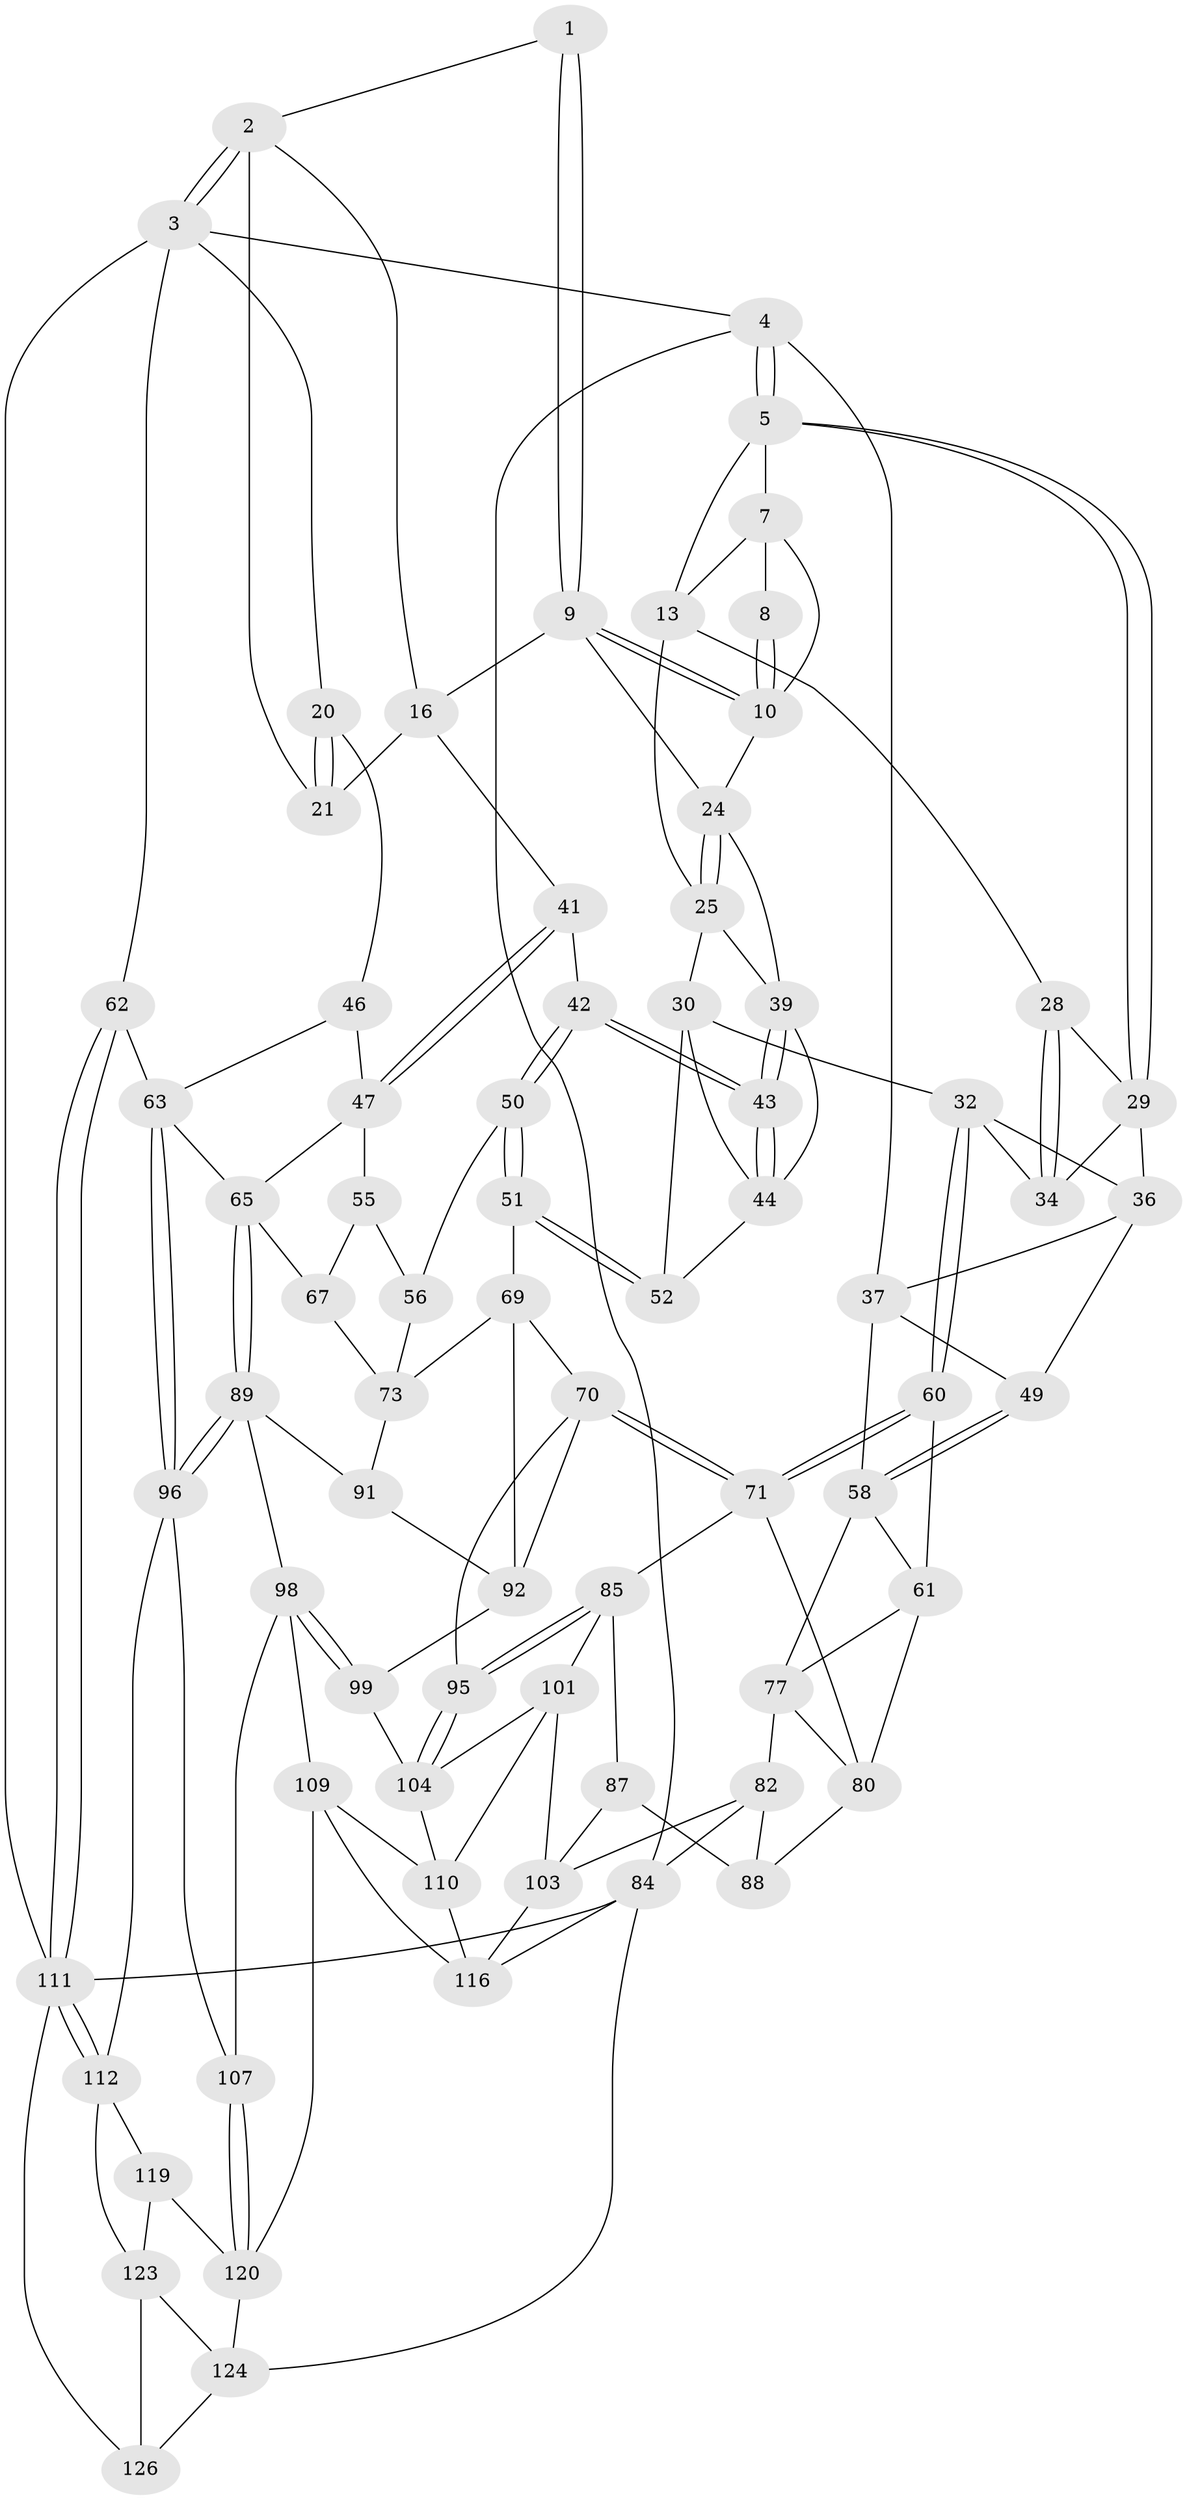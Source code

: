 // original degree distribution, {3: 0.015625, 4: 0.2578125, 6: 0.2421875, 5: 0.484375}
// Generated by graph-tools (version 1.1) at 2025/11/02/27/25 16:11:59]
// undirected, 74 vertices, 164 edges
graph export_dot {
graph [start="1"]
  node [color=gray90,style=filled];
  1 [pos="+0.6838999008428551+0"];
  2 [pos="+0.9605362352702635+0",super="+15"];
  3 [pos="+1+0",super="+19"];
  4 [pos="+0+0"];
  5 [pos="+0+0",super="+6"];
  7 [pos="+0.36210556333331595+0",super="+12"];
  8 [pos="+0.42237484844740136+0"];
  9 [pos="+0.609984139114703+0.08859718848669852",super="+18"];
  10 [pos="+0.5202439334849199+0.06209133074813062",super="+11"];
  13 [pos="+0.3316009316942811+0.14404655541419437",super="+14"];
  16 [pos="+0.6744192572437153+0.14945600829017955",super="+17"];
  20 [pos="+0.9434774166820675+0.2410581972418506",super="+23"];
  21 [pos="+0.9024963493372854+0",super="+22"];
  24 [pos="+0.47008183053764807+0.11109816952195373",super="+27"];
  25 [pos="+0.44614036971589643+0.19453334637927505",super="+26"];
  28 [pos="+0.24688712447204783+0.09815345186718542"];
  29 [pos="+0.0783692762271504+0.10210058786423837",super="+35"];
  30 [pos="+0.3548498836209846+0.24773951088821763",super="+31"];
  32 [pos="+0.255184926829274+0.339010941900425",super="+33"];
  34 [pos="+0.1874106874729568+0.20541149499840194"];
  36 [pos="+0.05620386413805215+0.20577584375973232",super="+48"];
  37 [pos="+0.011374829767471334+0.23083139909423603",super="+38"];
  39 [pos="+0.545098182650407+0.21546241715550413",super="+40"];
  41 [pos="+0.7272339856050074+0.26252108238949073"];
  42 [pos="+0.5589728251417215+0.30038891073410234"];
  43 [pos="+0.556390721656632+0.29508656082614776"];
  44 [pos="+0.47791643858410904+0.27958277018360667",super="+45"];
  46 [pos="+0.8521017142790551+0.28551519439285666"];
  47 [pos="+0.7620319191120541+0.29513548429836534",super="+54"];
  49 [pos="+0.057942865801734605+0.33960737417442083"];
  50 [pos="+0.545944992445148+0.3678305134416826"];
  51 [pos="+0.5238071091536394+0.3792756089718778",super="+57"];
  52 [pos="+0.4827696996899679+0.34927106978481914",super="+53"];
  55 [pos="+0.7139941274952453+0.34773607371371695",super="+68"];
  56 [pos="+0.5855090792182309+0.38759958118559257",super="+72"];
  58 [pos="+0.026305226095873636+0.37028853881586665",super="+59"];
  60 [pos="+0.2545856450361238+0.3515750643471854"];
  61 [pos="+0.07299317670009305+0.45459071982364224",super="+76"];
  62 [pos="+1+0.570162519183146"];
  63 [pos="+1+0.5687650070581436",super="+64"];
  65 [pos="+0.8279758701321872+0.5390882399667524",super="+66"];
  67 [pos="+0.694710549363113+0.5018502143300757"];
  69 [pos="+0.4710652248905672+0.46946940915982277",super="+74"];
  70 [pos="+0.37787879070238306+0.4999657973979046",super="+94"];
  71 [pos="+0.27911083638300344+0.47031441400540863",super="+79"];
  73 [pos="+0.6079538011517506+0.475830404419259",super="+75"];
  77 [pos="+0+0.5249580776476345",super="+78"];
  80 [pos="+0.07686468959073436+0.4796205098720667",super="+81"];
  82 [pos="+0+0.6933634421807987",super="+83"];
  84 [pos="+0+1",super="+128"];
  85 [pos="+0.2396797424103765+0.5417227680130613",super="+86"];
  87 [pos="+0.15599276170693524+0.6240220708191176",super="+100"];
  88 [pos="+0.07975658047449997+0.5843134792079429",super="+97"];
  89 [pos="+0.7727539402041188+0.6718277354002513",super="+90"];
  91 [pos="+0.6393581940032865+0.5920288524267568"];
  92 [pos="+0.5394935952150047+0.6025741388976432",super="+93"];
  95 [pos="+0.40617757860192455+0.6722318687789731"];
  96 [pos="+0.8122052460054714+0.7516431462585418",super="+106"];
  98 [pos="+0.5795425144621835+0.7592712296261799",super="+108"];
  99 [pos="+0.48734583327164177+0.6905956529414514"];
  101 [pos="+0.25698118133553605+0.6983666025252829",super="+102"];
  103 [pos="+0.08951082081659294+0.7994104158309884",super="+115"];
  104 [pos="+0.4225997274322265+0.7078764524437735",super="+105"];
  107 [pos="+0.6844431495981055+0.8286824286341506"];
  109 [pos="+0.5753871006233248+0.86560841930619",super="+122"];
  110 [pos="+0.3851952433029984+0.8146108899242536",super="+114"];
  111 [pos="+1+1",super="+113"];
  112 [pos="+0.8667393696734993+0.8469693831376034",super="+118"];
  116 [pos="+0.3308720267084558+0.9529450653607566",super="+117"];
  119 [pos="+0.7170835300949272+0.9271099510205165"];
  120 [pos="+0.6978065767318268+0.8929222443003352",super="+121"];
  123 [pos="+0.6874446159583587+0.9597125766948513",super="+125"];
  124 [pos="+0.5943109435635845+0.9829130646637191",super="+127"];
  126 [pos="+0.8032894267182857+1"];
  1 -- 2;
  1 -- 9;
  1 -- 9;
  2 -- 3;
  2 -- 3;
  2 -- 16;
  2 -- 21;
  3 -- 4;
  3 -- 20;
  3 -- 62;
  3 -- 111;
  4 -- 5;
  4 -- 5;
  4 -- 84;
  4 -- 37;
  5 -- 29;
  5 -- 29;
  5 -- 13;
  5 -- 7;
  7 -- 8;
  7 -- 10;
  7 -- 13;
  8 -- 10;
  8 -- 10;
  9 -- 10;
  9 -- 10;
  9 -- 24;
  9 -- 16;
  10 -- 24;
  13 -- 28;
  13 -- 25;
  16 -- 21;
  16 -- 41;
  20 -- 21 [weight=2];
  20 -- 21;
  20 -- 46;
  24 -- 25;
  24 -- 25;
  24 -- 39;
  25 -- 39;
  25 -- 30;
  28 -- 29;
  28 -- 34;
  28 -- 34;
  29 -- 34;
  29 -- 36;
  30 -- 44;
  30 -- 32;
  30 -- 52;
  32 -- 60;
  32 -- 60;
  32 -- 34;
  32 -- 36;
  36 -- 37;
  36 -- 49;
  37 -- 49;
  37 -- 58;
  39 -- 43;
  39 -- 43;
  39 -- 44;
  41 -- 42;
  41 -- 47;
  41 -- 47;
  42 -- 43;
  42 -- 43;
  42 -- 50;
  42 -- 50;
  43 -- 44;
  43 -- 44;
  44 -- 52;
  46 -- 47;
  46 -- 63;
  47 -- 55;
  47 -- 65;
  49 -- 58;
  49 -- 58;
  50 -- 51;
  50 -- 51;
  50 -- 56;
  51 -- 52 [weight=2];
  51 -- 52;
  51 -- 69;
  55 -- 56 [weight=2];
  55 -- 67;
  56 -- 73;
  58 -- 61;
  58 -- 77;
  60 -- 61;
  60 -- 71;
  60 -- 71;
  61 -- 80;
  61 -- 77;
  62 -- 63;
  62 -- 111;
  62 -- 111;
  63 -- 96;
  63 -- 96;
  63 -- 65;
  65 -- 89;
  65 -- 89;
  65 -- 67;
  67 -- 73;
  69 -- 70;
  69 -- 73;
  69 -- 92;
  70 -- 71;
  70 -- 71;
  70 -- 92;
  70 -- 95;
  71 -- 80;
  71 -- 85;
  73 -- 91;
  77 -- 82;
  77 -- 80;
  80 -- 88;
  82 -- 88;
  82 -- 84;
  82 -- 103;
  84 -- 116;
  84 -- 124;
  84 -- 111;
  85 -- 95;
  85 -- 95;
  85 -- 101;
  85 -- 87;
  87 -- 88 [weight=2];
  87 -- 103;
  89 -- 96;
  89 -- 96;
  89 -- 98;
  89 -- 91;
  91 -- 92;
  92 -- 99;
  95 -- 104;
  95 -- 104;
  96 -- 107;
  96 -- 112;
  98 -- 99;
  98 -- 99;
  98 -- 107;
  98 -- 109;
  99 -- 104;
  101 -- 103;
  101 -- 104;
  101 -- 110;
  103 -- 116;
  104 -- 110;
  107 -- 120;
  107 -- 120;
  109 -- 110;
  109 -- 116;
  109 -- 120;
  110 -- 116;
  111 -- 112;
  111 -- 112;
  111 -- 126;
  112 -- 119;
  112 -- 123;
  119 -- 120;
  119 -- 123;
  120 -- 124;
  123 -- 124;
  123 -- 126;
  124 -- 126;
}
